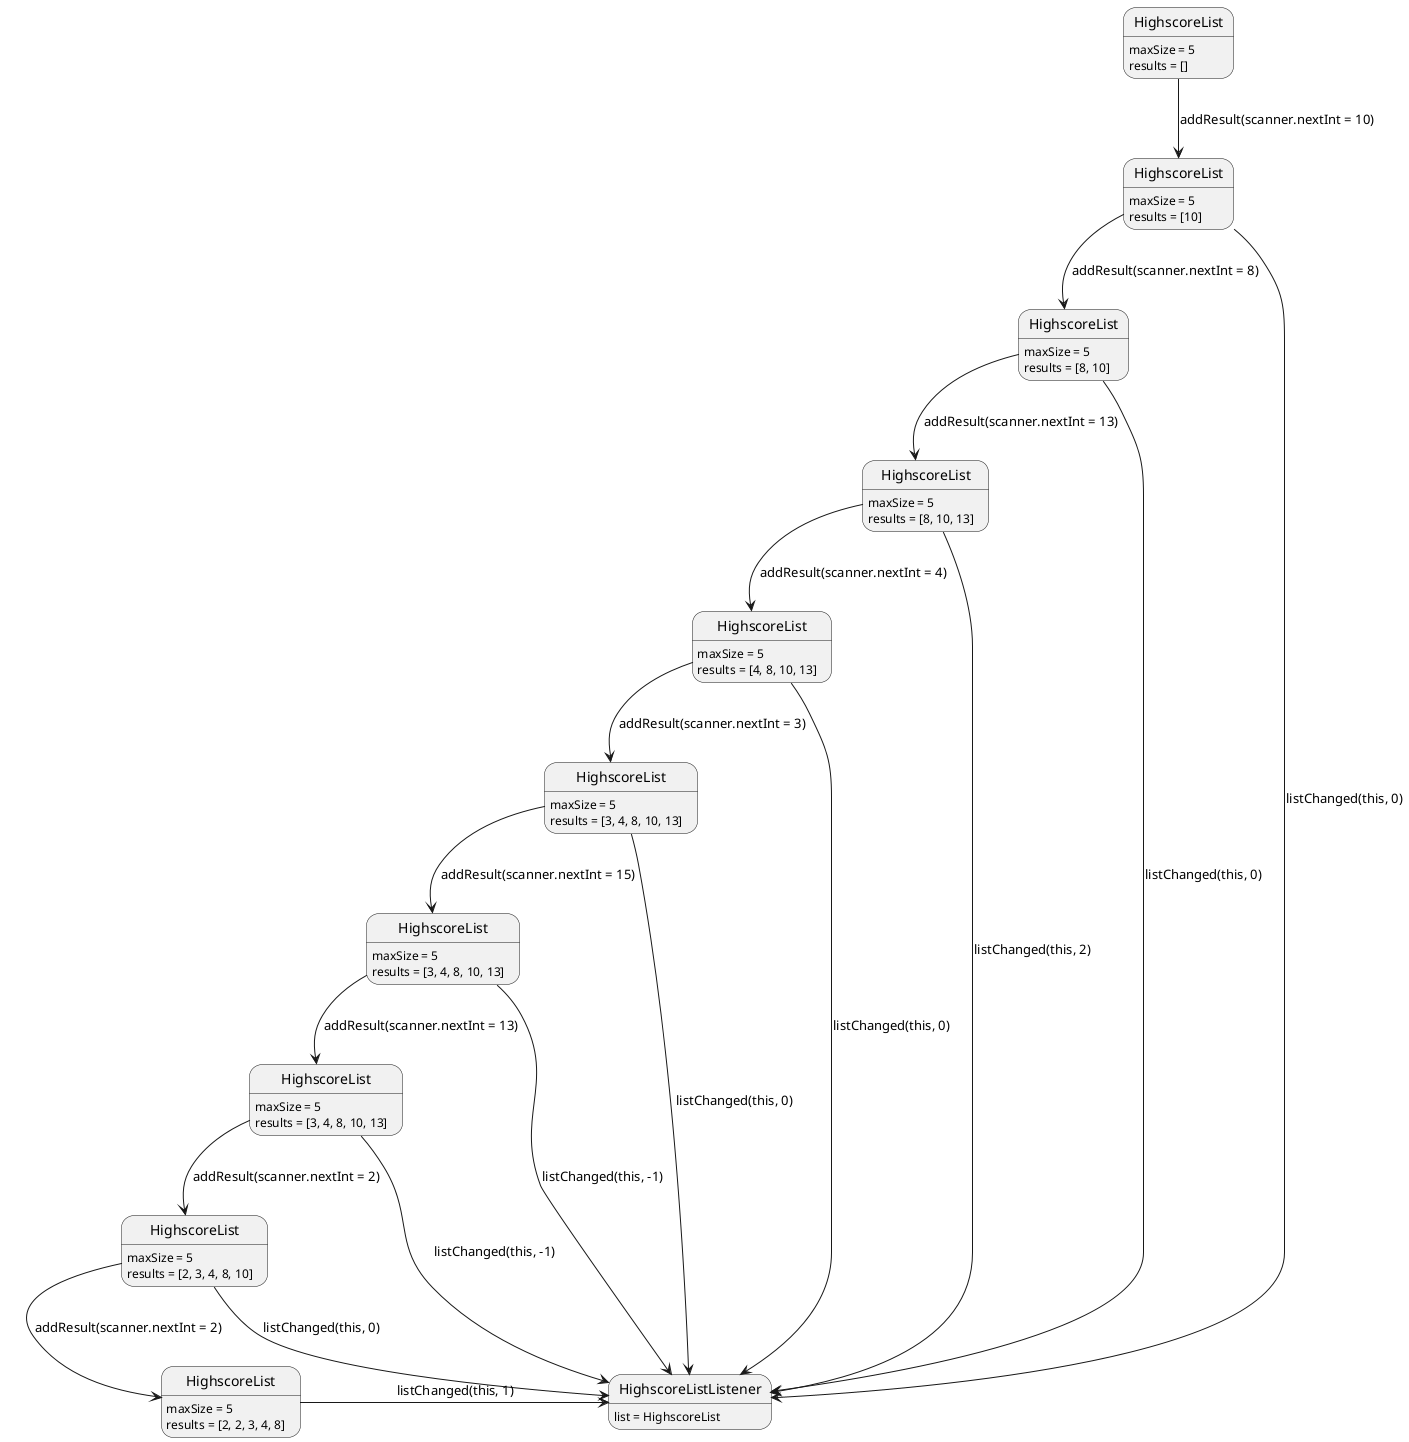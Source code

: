 @startuml HighscoreList

state HighscoreListListener
HighscoreListListener : list = HighscoreList

state "HighscoreList" as H1
H1 : maxSize = 5
H1 : results = []

H1 --> H2 : addResult(scanner.nextInt = 10)

state "HighscoreList" as H2
H2 : maxSize = 5
H2 : results = [10]

H2 --> H3 : addResult(scanner.nextInt = 8)
H2 -> HighscoreListListener : listChanged(this, 0)

state "HighscoreList" as H3
H3 : maxSize = 5
H3 : results = [8, 10]

H3 --> H4 : addResult(scanner.nextInt = 13)
H3 -> HighscoreListListener : listChanged(this, 0)

state "HighscoreList" as H4
H4 : maxSize = 5
H4 : results = [8, 10, 13]

H4 --> H5 : addResult(scanner.nextInt = 4)
H4 -> HighscoreListListener : listChanged(this, 2)

state "HighscoreList" as H5
H5 : maxSize = 5
H5 : results = [4, 8, 10, 13]

H5 --> H6 : addResult(scanner.nextInt = 3)
H5 -> HighscoreListListener : listChanged(this, 0)

state "HighscoreList" as H6
H6 : maxSize = 5
H6 : results = [3, 4, 8, 10, 13]

H6 --> H7 : addResult(scanner.nextInt = 15)
H6 -> HighscoreListListener : listChanged(this, 0)

state "HighscoreList" as H7
H7 : maxSize = 5
H7 : results = [3, 4, 8, 10, 13]

H7 --> H8 : addResult(scanner.nextInt = 13)
H7 -> HighscoreListListener : listChanged(this, -1)

state "HighscoreList" as H8
H8 : maxSize = 5
H8 : results = [3, 4, 8, 10, 13]

H8 --> H9 : addResult(scanner.nextInt = 2)
H8 -> HighscoreListListener : listChanged(this, -1)

state "HighscoreList" as H9
H9 : maxSize = 5
H9 : results = [2, 3, 4, 8, 10]

H9 --> H10 : addResult(scanner.nextInt = 2)
H9 -> HighscoreListListener : listChanged(this, 0)

state "HighscoreList" as H10
H10 : maxSize = 5
H10 : results = [2, 2, 3, 4, 8]

H10 -> HighscoreListListener : listChanged(this, 1)

@enduml

